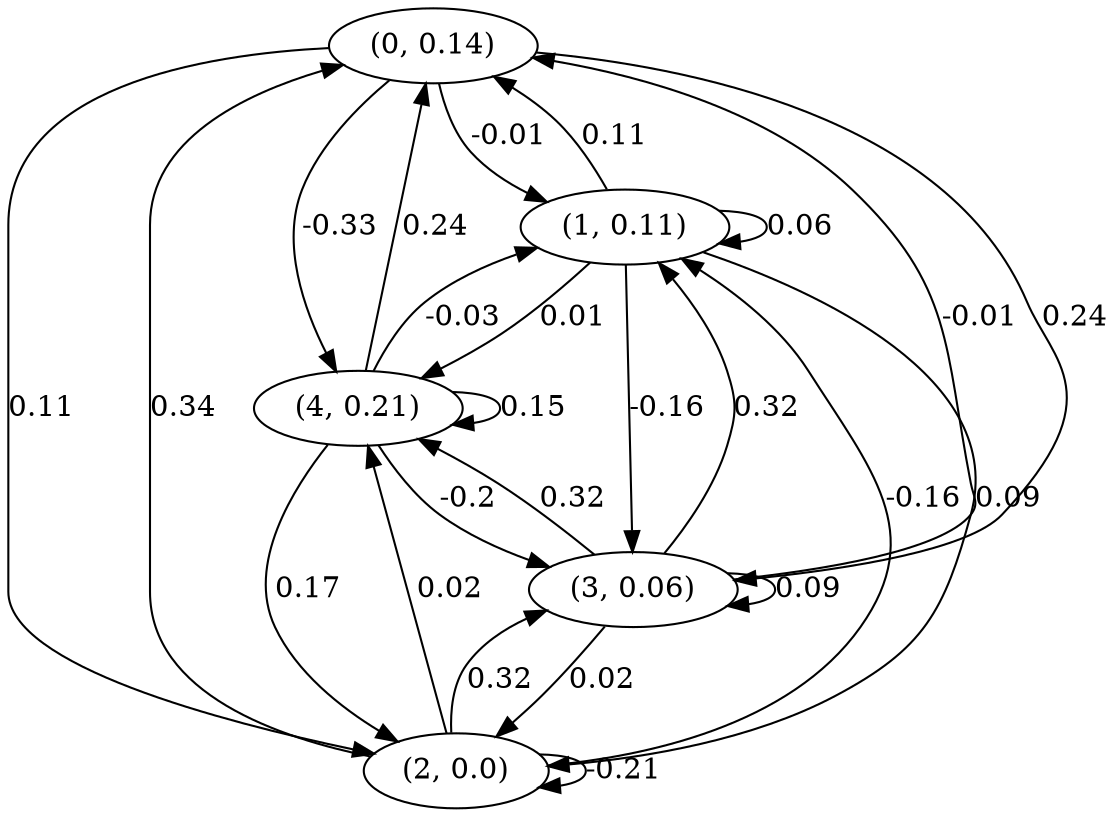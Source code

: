 digraph {
    0 [ label = "(0, 0.14)" ]
    1 [ label = "(1, 0.11)" ]
    2 [ label = "(2, 0.0)" ]
    3 [ label = "(3, 0.06)" ]
    4 [ label = "(4, 0.21)" ]
    1 -> 1 [ label = "0.06" ]
    2 -> 2 [ label = "-0.21" ]
    3 -> 3 [ label = "0.09" ]
    4 -> 4 [ label = "0.15" ]
    1 -> 0 [ label = "0.11" ]
    2 -> 0 [ label = "0.34" ]
    3 -> 0 [ label = "-0.01" ]
    4 -> 0 [ label = "0.24" ]
    0 -> 1 [ label = "-0.01" ]
    2 -> 1 [ label = "-0.16" ]
    3 -> 1 [ label = "0.32" ]
    4 -> 1 [ label = "-0.03" ]
    0 -> 2 [ label = "0.11" ]
    1 -> 2 [ label = "0.09" ]
    3 -> 2 [ label = "0.02" ]
    4 -> 2 [ label = "0.17" ]
    0 -> 3 [ label = "0.24" ]
    1 -> 3 [ label = "-0.16" ]
    2 -> 3 [ label = "0.32" ]
    4 -> 3 [ label = "-0.2" ]
    0 -> 4 [ label = "-0.33" ]
    1 -> 4 [ label = "0.01" ]
    2 -> 4 [ label = "0.02" ]
    3 -> 4 [ label = "0.32" ]
}

